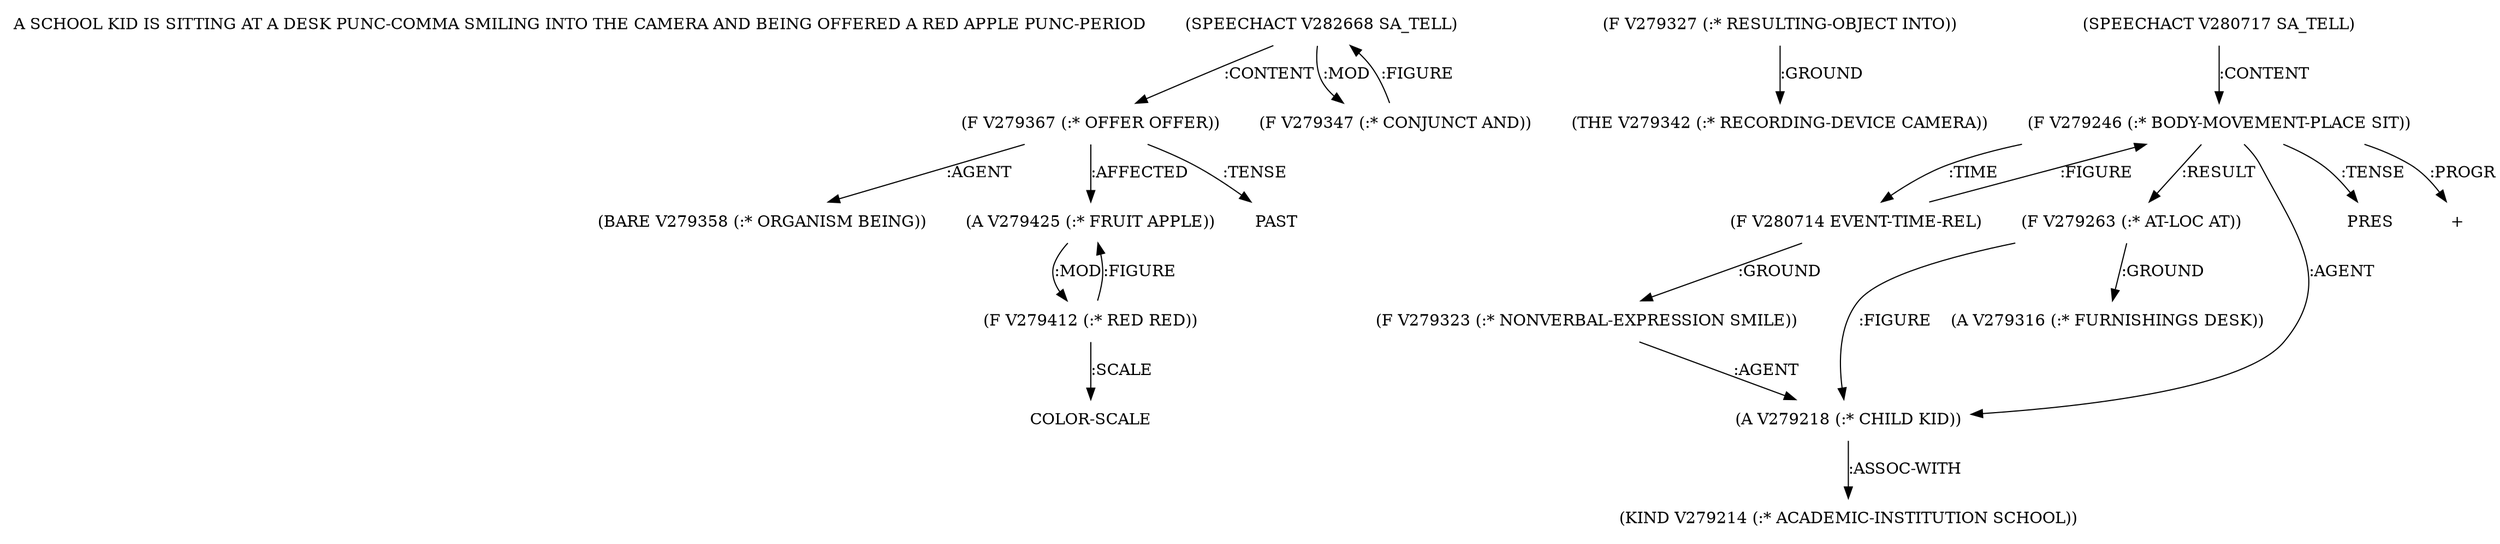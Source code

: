 digraph Terms {
  node [shape=none]
  "A SCHOOL KID IS SITTING AT A DESK PUNC-COMMA SMILING INTO THE CAMERA AND BEING OFFERED A RED APPLE PUNC-PERIOD"
  "V282668" [label="(SPEECHACT V282668 SA_TELL)"]
  "V282668" -> "V279367" [label=":CONTENT"]
  "V282668" -> "V279347" [label=":MOD"]
  "V279347" [label="(F V279347 (:* CONJUNCT AND))"]
  "V279347" -> "V282668" [label=":FIGURE"]
  "V279367" [label="(F V279367 (:* OFFER OFFER))"]
  "V279367" -> "V279358" [label=":AGENT"]
  "V279367" -> "V279425" [label=":AFFECTED"]
  "V279367" -> "NT290721" [label=":TENSE"]
  "NT290721" [label="PAST"]
  "V279358" [label="(BARE V279358 (:* ORGANISM BEING))"]
  "V279425" [label="(A V279425 (:* FRUIT APPLE))"]
  "V279425" -> "V279412" [label=":MOD"]
  "V279412" [label="(F V279412 (:* RED RED))"]
  "V279412" -> "V279425" [label=":FIGURE"]
  "V279412" -> "NT290722" [label=":SCALE"]
  "NT290722" [label="COLOR-SCALE"]
  "V279327" [label="(F V279327 (:* RESULTING-OBJECT INTO))"]
  "V279327" -> "V279342" [label=":GROUND"]
  "V279342" [label="(THE V279342 (:* RECORDING-DEVICE CAMERA))"]
  "V280717" [label="(SPEECHACT V280717 SA_TELL)"]
  "V280717" -> "V279246" [label=":CONTENT"]
  "V279246" [label="(F V279246 (:* BODY-MOVEMENT-PLACE SIT))"]
  "V279246" -> "V280714" [label=":TIME"]
  "V279246" -> "V279263" [label=":RESULT"]
  "V279246" -> "V279218" [label=":AGENT"]
  "V279246" -> "NT290723" [label=":TENSE"]
  "NT290723" [label="PRES"]
  "V279246" -> "NT290724" [label=":PROGR"]
  "NT290724" [label="+"]
  "V280714" [label="(F V280714 EVENT-TIME-REL)"]
  "V280714" -> "V279246" [label=":FIGURE"]
  "V280714" -> "V279323" [label=":GROUND"]
  "V279218" [label="(A V279218 (:* CHILD KID))"]
  "V279218" -> "V279214" [label=":ASSOC-WITH"]
  "V279214" [label="(KIND V279214 (:* ACADEMIC-INSTITUTION SCHOOL))"]
  "V279263" [label="(F V279263 (:* AT-LOC AT))"]
  "V279263" -> "V279316" [label=":GROUND"]
  "V279263" -> "V279218" [label=":FIGURE"]
  "V279316" [label="(A V279316 (:* FURNISHINGS DESK))"]
  "V279323" [label="(F V279323 (:* NONVERBAL-EXPRESSION SMILE))"]
  "V279323" -> "V279218" [label=":AGENT"]
}

